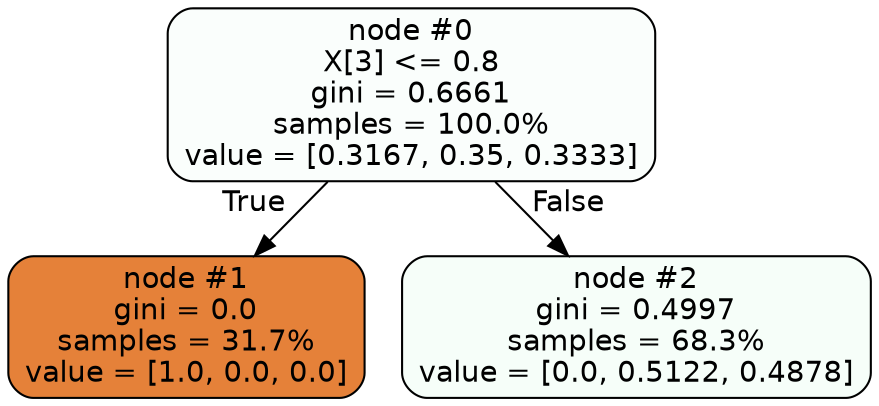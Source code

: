 digraph Tree {
node [shape=box, style="filled, rounded", color="black", fontname=helvetica] ;
edge [fontname=helvetica] ;
0 [label="node #0\nX[3] <= 0.8\ngini = 0.6661\nsamples = 100.0%\nvalue = [0.3167, 0.35, 0.3333]", fillcolor="#fafefc"] ;
1 [label="node #1\ngini = 0.0\nsamples = 31.7%\nvalue = [1.0, 0.0, 0.0]", fillcolor="#e58139"] ;
0 -> 1 [labeldistance=2.5, labelangle=45, headlabel="True"] ;
2 [label="node #2\ngini = 0.4997\nsamples = 68.3%\nvalue = [0.0, 0.5122, 0.4878]", fillcolor="#f6fef9"] ;
0 -> 2 [labeldistance=2.5, labelangle=-45, headlabel="False"] ;
}